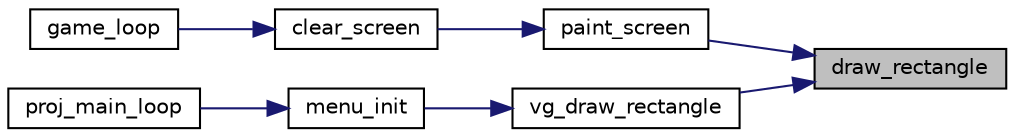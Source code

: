 digraph "draw_rectangle"
{
 // LATEX_PDF_SIZE
  edge [fontname="Helvetica",fontsize="10",labelfontname="Helvetica",labelfontsize="10"];
  node [fontname="Helvetica",fontsize="10",shape=record];
  rankdir="RL";
  Node1 [label="draw_rectangle",height=0.2,width=0.4,color="black", fillcolor="grey75", style="filled", fontcolor="black",tooltip=" "];
  Node1 -> Node2 [dir="back",color="midnightblue",fontsize="10",style="solid",fontname="Helvetica"];
  Node2 [label="paint_screen",height=0.2,width=0.4,color="black", fillcolor="white", style="filled",URL="$graphics_8c.html#a1430d88a17cc33c0fb2a40dd6a4aaabc",tooltip=" "];
  Node2 -> Node3 [dir="back",color="midnightblue",fontsize="10",style="solid",fontname="Helvetica"];
  Node3 [label="clear_screen",height=0.2,width=0.4,color="black", fillcolor="white", style="filled",URL="$graphics_8c.html#afa445e5837d138c8bc596dd2f287fc44",tooltip=" "];
  Node3 -> Node4 [dir="back",color="midnightblue",fontsize="10",style="solid",fontname="Helvetica"];
  Node4 [label="game_loop",height=0.2,width=0.4,color="black", fillcolor="white", style="filled",URL="$game_8c.html#a649a26d3c9953d9f2af863e859e0c40d",tooltip=" "];
  Node1 -> Node5 [dir="back",color="midnightblue",fontsize="10",style="solid",fontname="Helvetica"];
  Node5 [label="vg_draw_rectangle",height=0.2,width=0.4,color="black", fillcolor="white", style="filled",URL="$graphics_8c.html#a99d2da2559e11200c6b40c469e9977ec",tooltip=" "];
  Node5 -> Node6 [dir="back",color="midnightblue",fontsize="10",style="solid",fontname="Helvetica"];
  Node6 [label="menu_init",height=0.2,width=0.4,color="black", fillcolor="white", style="filled",URL="$aux__functions_8c.html#a56ded35ae654d0dded3d5daafc2836fb",tooltip=" "];
  Node6 -> Node7 [dir="back",color="midnightblue",fontsize="10",style="solid",fontname="Helvetica"];
  Node7 [label="proj_main_loop",height=0.2,width=0.4,color="black", fillcolor="white", style="filled",URL="$proj_8c.html#a2a16f651eccbd248e1ad3b3b924b143b",tooltip=" "];
}
